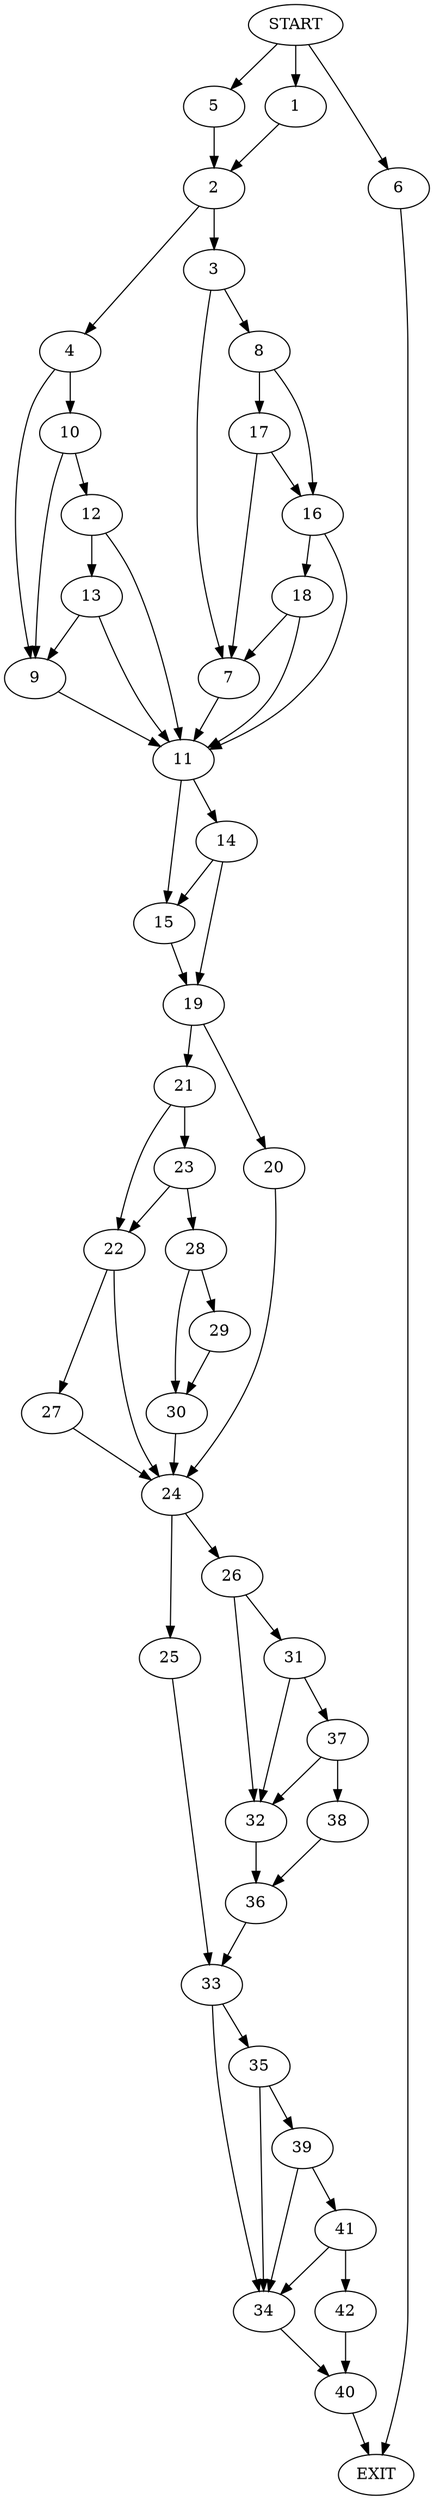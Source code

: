 digraph {
0 [label="START"]
43 [label="EXIT"]
0 -> 1
1 -> 2
2 -> 3
2 -> 4
0 -> 5
5 -> 2
0 -> 6
6 -> 43
3 -> 7
3 -> 8
4 -> 9
4 -> 10
9 -> 11
10 -> 9
10 -> 12
12 -> 13
12 -> 11
13 -> 11
13 -> 9
11 -> 14
11 -> 15
7 -> 11
8 -> 16
8 -> 17
16 -> 11
16 -> 18
17 -> 7
17 -> 16
18 -> 7
18 -> 11
14 -> 15
14 -> 19
15 -> 19
19 -> 20
19 -> 21
21 -> 22
21 -> 23
20 -> 24
24 -> 25
24 -> 26
22 -> 24
22 -> 27
23 -> 22
23 -> 28
28 -> 29
28 -> 30
29 -> 30
30 -> 24
27 -> 24
26 -> 31
26 -> 32
25 -> 33
33 -> 34
33 -> 35
32 -> 36
31 -> 37
31 -> 32
37 -> 38
37 -> 32
38 -> 36
36 -> 33
35 -> 34
35 -> 39
34 -> 40
39 -> 34
39 -> 41
41 -> 34
41 -> 42
42 -> 40
40 -> 43
}
